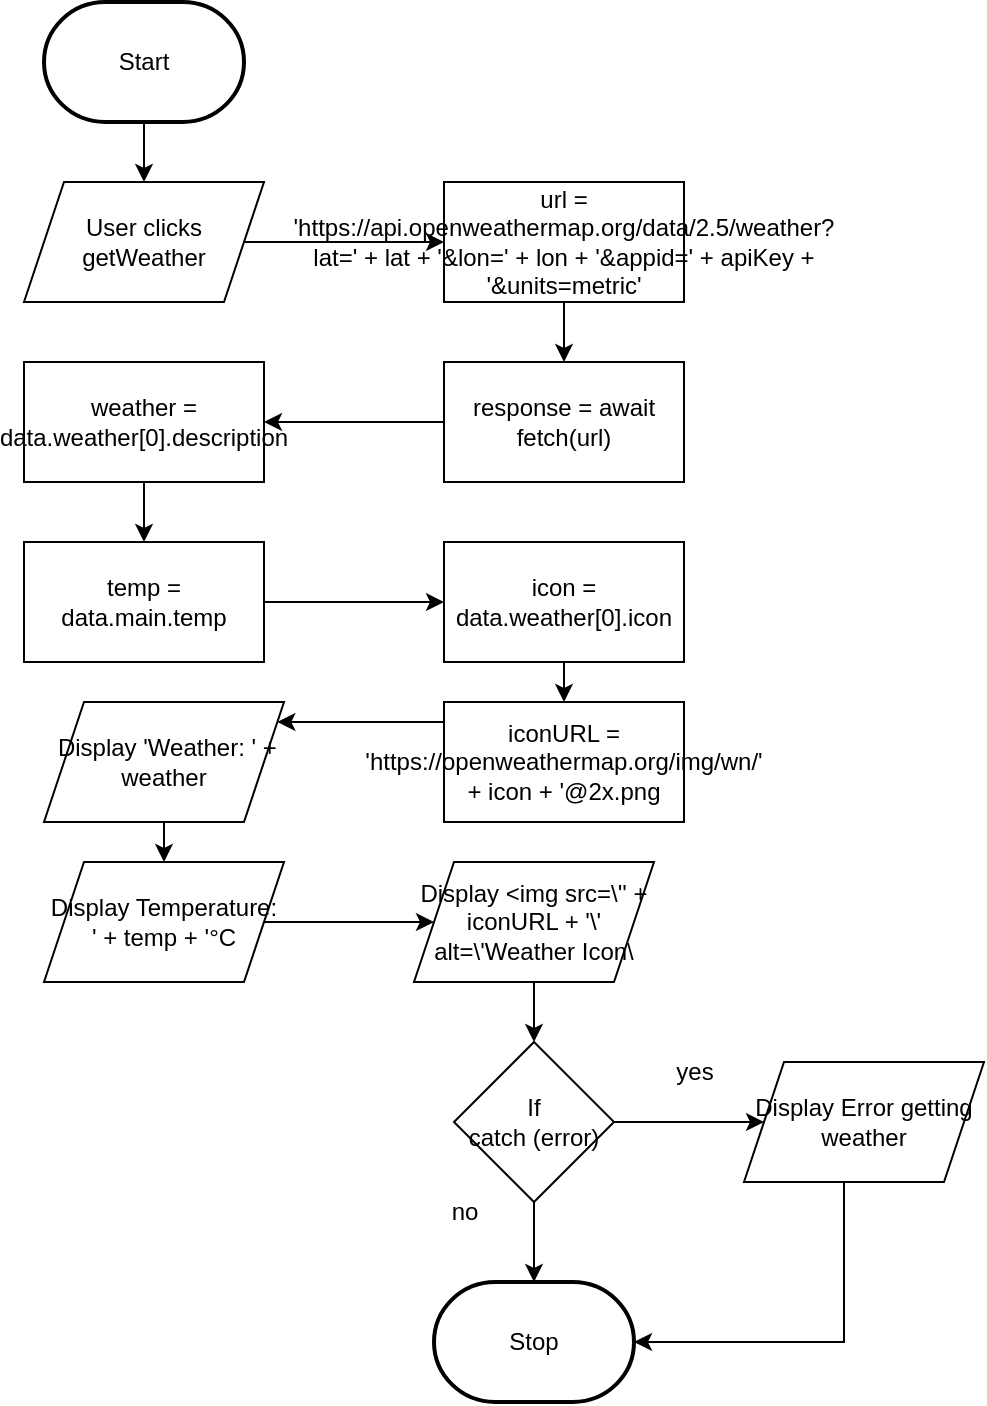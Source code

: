 <mxfile>
    <diagram id="HIP3nbAZw_EuaXWnEj3U" name="Page-1">
        <mxGraphModel dx="1214" dy="765" grid="1" gridSize="10" guides="1" tooltips="1" connect="1" arrows="1" fold="1" page="1" pageScale="1" pageWidth="850" pageHeight="1100" math="0" shadow="0">
            <root>
                <mxCell id="0"/>
                <mxCell id="1" parent="0"/>
                <mxCell id="8" value="" style="edgeStyle=none;html=1;" edge="1" parent="1" source="4" target="7">
                    <mxGeometry relative="1" as="geometry"/>
                </mxCell>
                <mxCell id="4" value="User clicks getWeather" style="shape=parallelogram;perimeter=parallelogramPerimeter;whiteSpace=wrap;html=1;fixedSize=1;" vertex="1" parent="1">
                    <mxGeometry x="230" y="300" width="120" height="60" as="geometry"/>
                </mxCell>
                <mxCell id="6" value="" style="edgeStyle=none;html=1;" edge="1" parent="1" source="2" target="4">
                    <mxGeometry relative="1" as="geometry"/>
                </mxCell>
                <mxCell id="2" value="Start" style="strokeWidth=2;html=1;shape=mxgraph.flowchart.terminator;whiteSpace=wrap;" parent="1" vertex="1">
                    <mxGeometry x="240" y="210" width="100" height="60" as="geometry"/>
                </mxCell>
                <mxCell id="3" value="Stop" style="strokeWidth=2;html=1;shape=mxgraph.flowchart.terminator;whiteSpace=wrap;" parent="1" vertex="1">
                    <mxGeometry x="435" y="850" width="100" height="60" as="geometry"/>
                </mxCell>
                <mxCell id="10" value="" style="edgeStyle=none;html=1;" edge="1" parent="1" source="7" target="9">
                    <mxGeometry relative="1" as="geometry"/>
                </mxCell>
                <UserObject label="url = &#39;https://api.openweathermap.org/data/2.5/weather?lat=&#39; + lat + &#39;&amp;amp;lon=&#39; + lon + &#39;&amp;amp;appid=&#39; + apiKey + &#39;&amp;amp;units=metric&#39;" link="const url = &#39;https://api.openweathermap.org/data/2.5/weather?lat=&#39; + lat + &#39;&amp;lon=&#39; + lon + &#39;&amp;appid=&#39; + apiKey + &#39;&amp;units=metric&#39;" id="7">
                    <mxCell style="whiteSpace=wrap;html=1;" vertex="1" parent="1">
                        <mxGeometry x="440" y="300" width="120" height="60" as="geometry"/>
                    </mxCell>
                </UserObject>
                <mxCell id="12" value="" style="edgeStyle=none;html=1;" edge="1" parent="1" source="9" target="11">
                    <mxGeometry relative="1" as="geometry"/>
                </mxCell>
                <mxCell id="9" value="response = await fetch(url)" style="whiteSpace=wrap;html=1;" vertex="1" parent="1">
                    <mxGeometry x="440" y="390" width="120" height="60" as="geometry"/>
                </mxCell>
                <mxCell id="14" value="" style="edgeStyle=orthogonalEdgeStyle;html=1;" edge="1" parent="1" source="11" target="13">
                    <mxGeometry relative="1" as="geometry"/>
                </mxCell>
                <mxCell id="11" value="&lt;div&gt;&lt;font color=&quot;#000000&quot;&gt;weather = data.weather[0].description&lt;/font&gt;&lt;/div&gt;" style="whiteSpace=wrap;html=1;" vertex="1" parent="1">
                    <mxGeometry x="230" y="390" width="120" height="60" as="geometry"/>
                </mxCell>
                <mxCell id="23" value="" style="edgeStyle=orthogonalEdgeStyle;html=1;" edge="1" parent="1" source="13" target="22">
                    <mxGeometry relative="1" as="geometry"/>
                </mxCell>
                <mxCell id="13" value="&lt;div&gt;&lt;font color=&quot;#000000&quot;&gt;temp = data.main.temp&lt;/font&gt;&lt;/div&gt;" style="whiteSpace=wrap;html=1;" vertex="1" parent="1">
                    <mxGeometry x="230" y="480" width="120" height="60" as="geometry"/>
                </mxCell>
                <mxCell id="16" value="" style="edgeStyle=orthogonalEdgeStyle;html=1;" edge="1" parent="1" source="15" target="3">
                    <mxGeometry relative="1" as="geometry"/>
                </mxCell>
                <mxCell id="19" value="" style="edgeStyle=orthogonalEdgeStyle;html=1;" edge="1" parent="1" source="15" target="18">
                    <mxGeometry relative="1" as="geometry"/>
                </mxCell>
                <mxCell id="15" value="&lt;div&gt;If&lt;/div&gt;catch (error)" style="rhombus;whiteSpace=wrap;html=1;" vertex="1" parent="1">
                    <mxGeometry x="445" y="730" width="80" height="80" as="geometry"/>
                </mxCell>
                <mxCell id="17" value="no" style="text;html=1;align=center;verticalAlign=middle;resizable=0;points=[];autosize=1;strokeColor=none;fillColor=none;" vertex="1" parent="1">
                    <mxGeometry x="430" y="800" width="40" height="30" as="geometry"/>
                </mxCell>
                <mxCell id="18" value="Display Error getting weather" style="shape=parallelogram;perimeter=parallelogramPerimeter;whiteSpace=wrap;html=1;fixedSize=1;" vertex="1" parent="1">
                    <mxGeometry x="590" y="740" width="120" height="60" as="geometry"/>
                </mxCell>
                <mxCell id="20" value="yes" style="text;html=1;align=center;verticalAlign=middle;resizable=0;points=[];autosize=1;strokeColor=none;fillColor=none;" vertex="1" parent="1">
                    <mxGeometry x="545" y="730" width="40" height="30" as="geometry"/>
                </mxCell>
                <mxCell id="25" value="" style="edgeStyle=orthogonalEdgeStyle;html=1;" edge="1" parent="1" source="22" target="24">
                    <mxGeometry relative="1" as="geometry"/>
                </mxCell>
                <mxCell id="22" value="icon = data.weather[0].icon" style="whiteSpace=wrap;html=1;" vertex="1" parent="1">
                    <mxGeometry x="440" y="480" width="120" height="60" as="geometry"/>
                </mxCell>
                <mxCell id="32" style="edgeStyle=orthogonalEdgeStyle;html=1;" edge="1" parent="1" source="24" target="31">
                    <mxGeometry relative="1" as="geometry">
                        <Array as="points">
                            <mxPoint x="400" y="570"/>
                            <mxPoint x="400" y="570"/>
                        </Array>
                    </mxGeometry>
                </mxCell>
                <mxCell id="24" value="iconURL = &#39;https://openweathermap.org/img/wn/&#39; + icon + &#39;@2x.png" style="whiteSpace=wrap;html=1;" vertex="1" parent="1">
                    <mxGeometry x="440" y="560" width="120" height="60" as="geometry"/>
                </mxCell>
                <mxCell id="36" value="" style="edgeStyle=orthogonalEdgeStyle;html=1;" edge="1" parent="1" source="31" target="33">
                    <mxGeometry relative="1" as="geometry"/>
                </mxCell>
                <mxCell id="31" value="&amp;nbsp;Display &#39;Weather: &#39; + weather" style="shape=parallelogram;perimeter=parallelogramPerimeter;whiteSpace=wrap;html=1;fixedSize=1;" vertex="1" parent="1">
                    <mxGeometry x="240" y="560" width="120" height="60" as="geometry"/>
                </mxCell>
                <mxCell id="35" value="" style="edgeStyle=orthogonalEdgeStyle;html=1;" edge="1" parent="1" source="33" target="34">
                    <mxGeometry relative="1" as="geometry"/>
                </mxCell>
                <mxCell id="33" value="Display Temperature: &#39; + temp + &#39;°C" style="shape=parallelogram;perimeter=parallelogramPerimeter;whiteSpace=wrap;html=1;fixedSize=1;" vertex="1" parent="1">
                    <mxGeometry x="240" y="640" width="120" height="60" as="geometry"/>
                </mxCell>
                <mxCell id="37" style="edgeStyle=orthogonalEdgeStyle;html=1;entryX=0.5;entryY=0;entryDx=0;entryDy=0;" edge="1" parent="1" source="34" target="15">
                    <mxGeometry relative="1" as="geometry"/>
                </mxCell>
                <mxCell id="34" value="Display&amp;nbsp;&amp;lt;img src=\&#39;&#39; + iconURL + &#39;\&#39; alt=\&#39;Weather Icon\" style="shape=parallelogram;perimeter=parallelogramPerimeter;whiteSpace=wrap;html=1;fixedSize=1;" vertex="1" parent="1">
                    <mxGeometry x="425" y="640" width="120" height="60" as="geometry"/>
                </mxCell>
                <mxCell id="38" style="edgeStyle=orthogonalEdgeStyle;html=1;entryX=1;entryY=0.5;entryDx=0;entryDy=0;entryPerimeter=0;rounded=0;curved=0;" edge="1" parent="1" source="18" target="3">
                    <mxGeometry relative="1" as="geometry">
                        <Array as="points">
                            <mxPoint x="640" y="880"/>
                        </Array>
                    </mxGeometry>
                </mxCell>
            </root>
        </mxGraphModel>
    </diagram>
</mxfile>